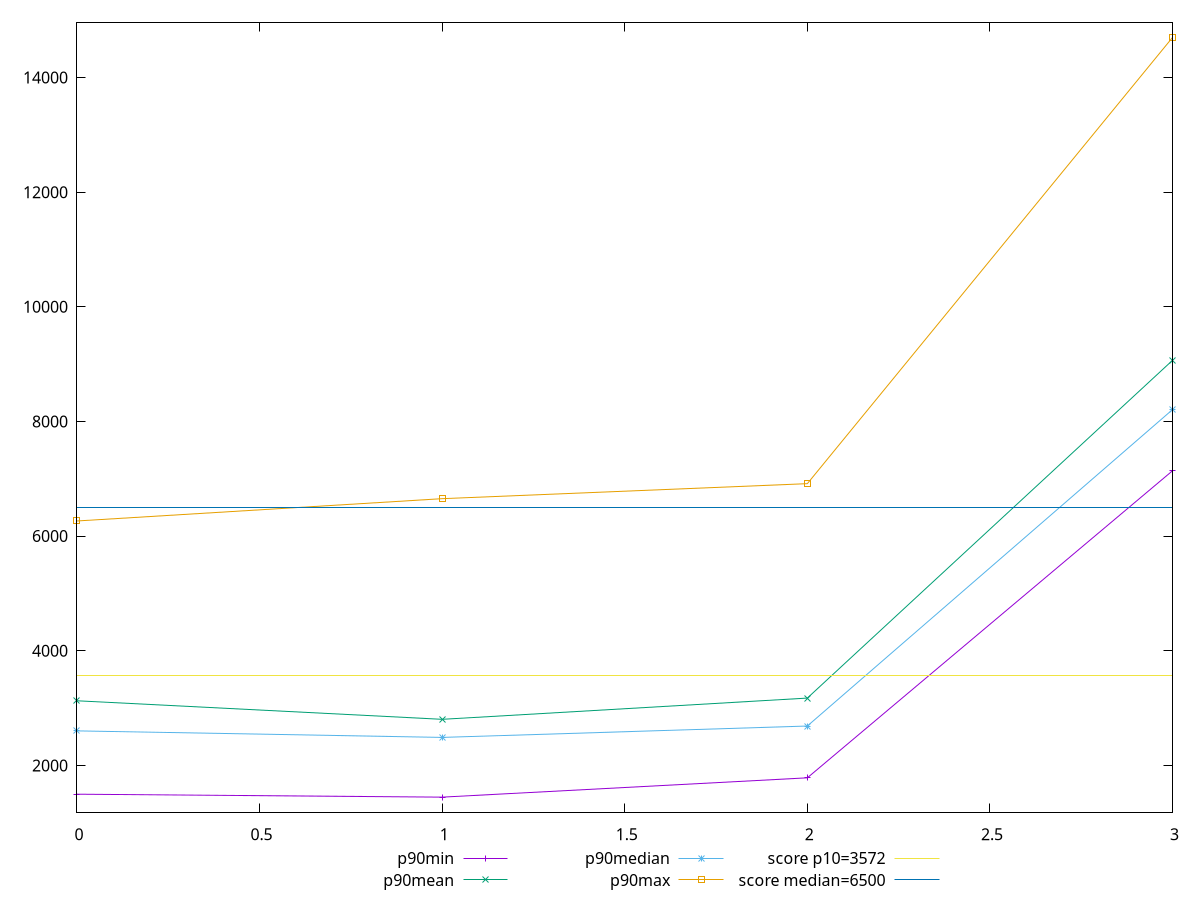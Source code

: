 reset

$p90Min <<EOF
0 1497.4830000000002
1 1445.8740000000003
2 1783.1490000000001
3 7140.084
EOF

$p90Mean <<EOF
0 3127.2555265957444
1 2803.6750053191495
2 3174.244356989248
3 9066.52294680851
EOF

$p90Median <<EOF
0 2602.0935000000004
1 2488.159
2 2686.7419999999993
3 8206.699999999999
EOF

$p90Max <<EOF
0 6264.239
1 6653.352
2 6915.19
3 14699.292000000001
EOF

set key outside below
set xrange [0:3]
set yrange [1180.8056400000003:14964.36036]
set trange [1180.8056400000003:14964.36036]
set terminal svg size 640, 560 enhanced background rgb 'white'
set output "reports/report_00027_2021-02-24T12-40-31.850Z/first-cpu-idle/progression/value.svg"

plot $p90Min title "p90min" with linespoints, \
     $p90Mean title "p90mean" with linespoints, \
     $p90Median title "p90median" with linespoints, \
     $p90Max title "p90max" with linespoints, \
     3572 title "score p10=3572", \
     6500 title "score median=6500"

reset
